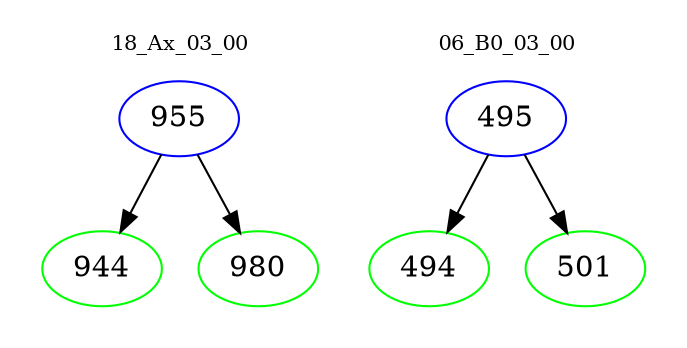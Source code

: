 digraph{
subgraph cluster_0 {
color = white
label = "18_Ax_03_00";
fontsize=10;
T0_955 [label="955", color="blue"]
T0_955 -> T0_944 [color="black"]
T0_944 [label="944", color="green"]
T0_955 -> T0_980 [color="black"]
T0_980 [label="980", color="green"]
}
subgraph cluster_1 {
color = white
label = "06_B0_03_00";
fontsize=10;
T1_495 [label="495", color="blue"]
T1_495 -> T1_494 [color="black"]
T1_494 [label="494", color="green"]
T1_495 -> T1_501 [color="black"]
T1_501 [label="501", color="green"]
}
}
